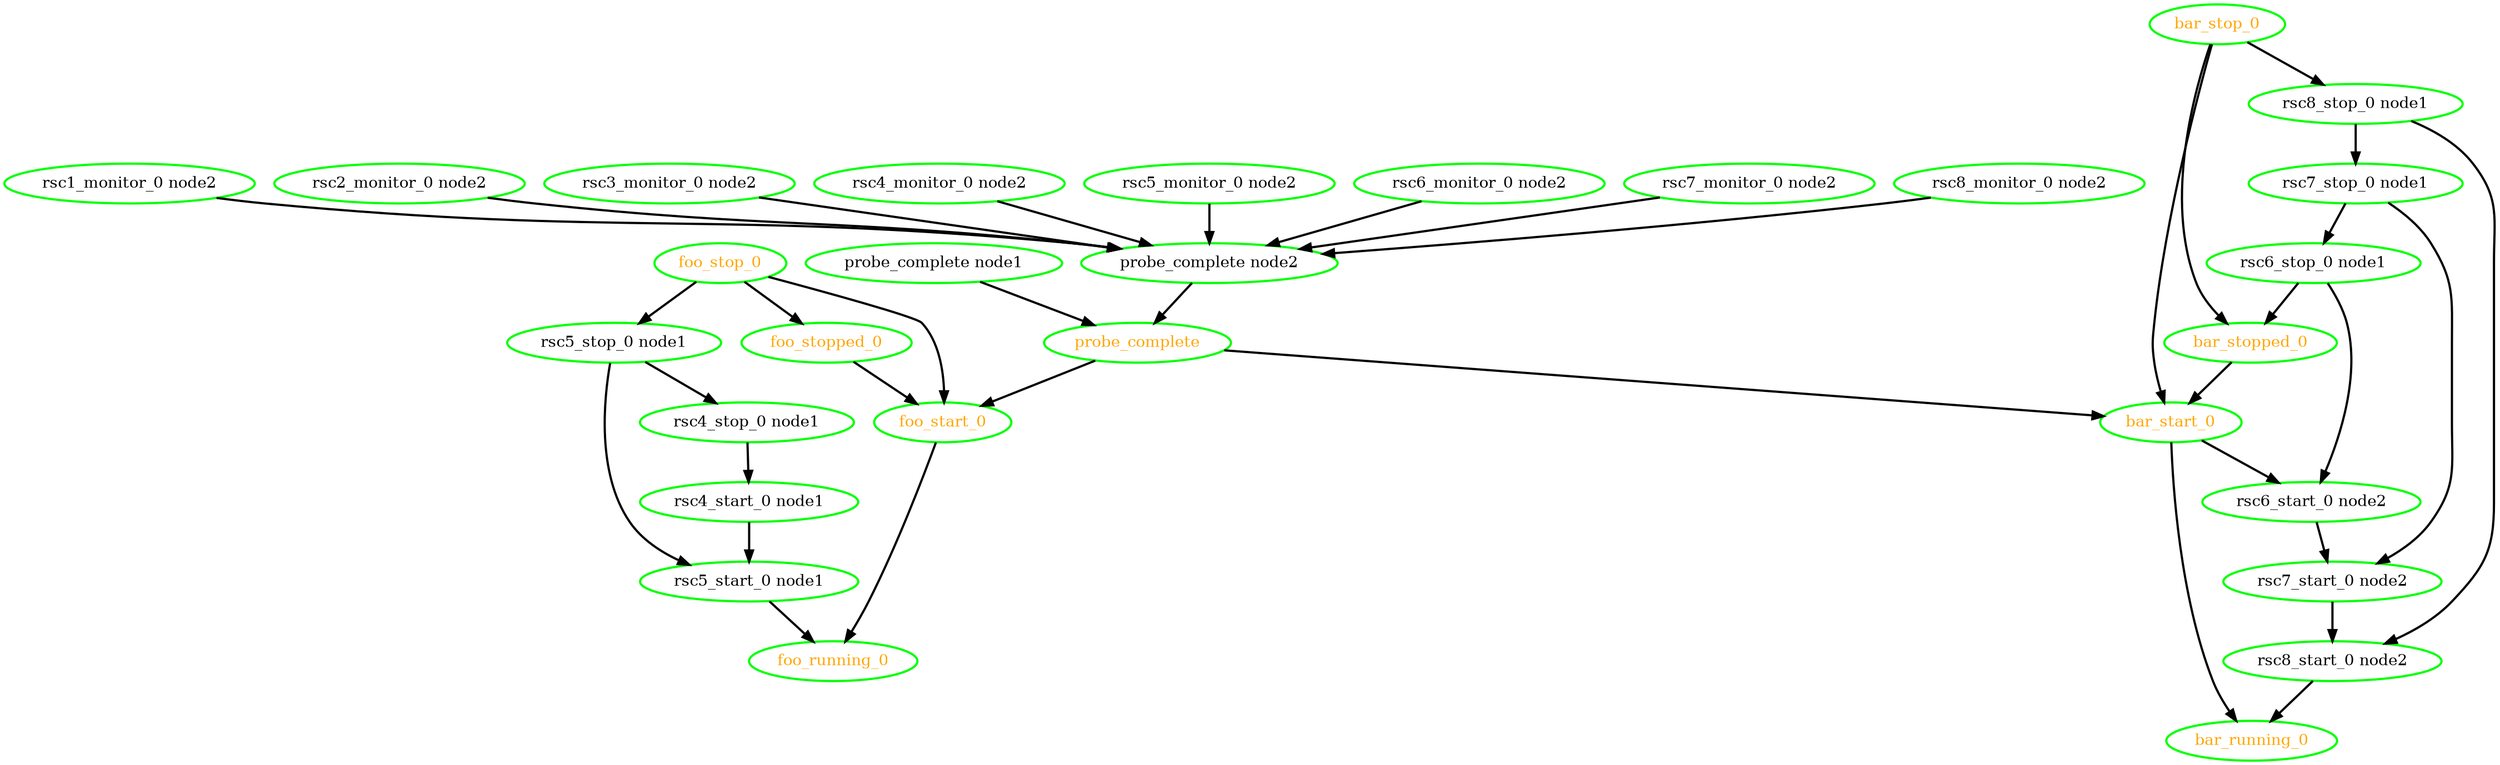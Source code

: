 digraph "g" {
	size = "30,30"
"rsc4_stop_0 node1" [ style=bold color="green" fontcolor="black" ]
"rsc7_stop_0 node1" [ style=bold color="green" fontcolor="black" ]
"probe_complete" [ style=bold color="green" fontcolor="orange" ]
"probe_complete node1" [ style=bold color="green" fontcolor="black" ]
"probe_complete node2" [ style=bold color="green" fontcolor="black" ]
"rsc1_monitor_0 node2" [ style=bold color="green" fontcolor="black" ]
"rsc2_monitor_0 node2" [ style=bold color="green" fontcolor="black" ]
"rsc3_monitor_0 node2" [ style=bold color="green" fontcolor="black" ]
"rsc4_monitor_0 node2" [ style=bold color="green" fontcolor="black" ]
"rsc5_monitor_0 node2" [ style=bold color="green" fontcolor="black" ]
"rsc6_monitor_0 node2" [ style=bold color="green" fontcolor="black" ]
"rsc7_monitor_0 node2" [ style=bold color="green" fontcolor="black" ]
"rsc8_monitor_0 node2" [ style=bold color="green" fontcolor="black" ]
"rsc5_stop_0 node1" [ style=bold color="green" fontcolor="black" ]
"rsc5_start_0 node1" [ style=bold color="green" fontcolor="black" ]
"rsc4_start_0 node1" [ style=bold color="green" fontcolor="black" ]
"foo_start_0" [ style=bold color="green" fontcolor="orange" ]
"foo_running_0" [ style=bold color="green" fontcolor="orange" ]
"foo_stop_0" [ style=bold color="green" fontcolor="orange" ]
"foo_stopped_0" [ style=bold color="green" fontcolor="orange" ]
"rsc8_stop_0 node1" [ style=bold color="green" fontcolor="black" ]
"rsc8_start_0 node2" [ style=bold color="green" fontcolor="black" ]
"rsc7_start_0 node2" [ style=bold color="green" fontcolor="black" ]
"rsc6_stop_0 node1" [ style=bold color="green" fontcolor="black" ]
"rsc6_start_0 node2" [ style=bold color="green" fontcolor="black" ]
"bar_start_0" [ style=bold color="green" fontcolor="orange" ]
"bar_running_0" [ style=bold color="green" fontcolor="orange" ]
"bar_stop_0" [ style=bold color="green" fontcolor="orange" ]
"bar_stopped_0" [ style=bold color="green" fontcolor="orange" ]
"rsc5_stop_0 node1" -> "rsc4_stop_0 node1" [ style = bold]
"rsc8_stop_0 node1" -> "rsc7_stop_0 node1" [ style = bold]
"probe_complete node1" -> "probe_complete" [ style = bold]
"probe_complete node2" -> "probe_complete" [ style = bold]
"rsc1_monitor_0 node2" -> "probe_complete node2" [ style = bold]
"rsc2_monitor_0 node2" -> "probe_complete node2" [ style = bold]
"rsc3_monitor_0 node2" -> "probe_complete node2" [ style = bold]
"rsc4_monitor_0 node2" -> "probe_complete node2" [ style = bold]
"rsc5_monitor_0 node2" -> "probe_complete node2" [ style = bold]
"rsc6_monitor_0 node2" -> "probe_complete node2" [ style = bold]
"rsc7_monitor_0 node2" -> "probe_complete node2" [ style = bold]
"rsc8_monitor_0 node2" -> "probe_complete node2" [ style = bold]
"foo_stop_0" -> "rsc5_stop_0 node1" [ style = bold]
"rsc5_stop_0 node1" -> "rsc5_start_0 node1" [ style = bold]
"rsc4_start_0 node1" -> "rsc5_start_0 node1" [ style = bold]
"rsc4_stop_0 node1" -> "rsc4_start_0 node1" [ style = bold]
"probe_complete" -> "foo_start_0" [ style = bold]
"foo_stop_0" -> "foo_start_0" [ style = bold]
"foo_stopped_0" -> "foo_start_0" [ style = bold]
"rsc5_start_0 node1" -> "foo_running_0" [ style = bold]
"foo_start_0" -> "foo_running_0" [ style = bold]
"foo_stop_0" -> "foo_stopped_0" [ style = bold]
"bar_stop_0" -> "rsc8_stop_0 node1" [ style = bold]
"rsc8_stop_0 node1" -> "rsc8_start_0 node2" [ style = bold]
"rsc7_start_0 node2" -> "rsc8_start_0 node2" [ style = bold]
"rsc7_stop_0 node1" -> "rsc7_start_0 node2" [ style = bold]
"rsc6_start_0 node2" -> "rsc7_start_0 node2" [ style = bold]
"rsc7_stop_0 node1" -> "rsc6_stop_0 node1" [ style = bold]
"rsc6_stop_0 node1" -> "rsc6_start_0 node2" [ style = bold]
"bar_start_0" -> "rsc6_start_0 node2" [ style = bold]
"probe_complete" -> "bar_start_0" [ style = bold]
"bar_stop_0" -> "bar_start_0" [ style = bold]
"bar_stopped_0" -> "bar_start_0" [ style = bold]
"rsc8_start_0 node2" -> "bar_running_0" [ style = bold]
"bar_start_0" -> "bar_running_0" [ style = bold]
"rsc6_stop_0 node1" -> "bar_stopped_0" [ style = bold]
"bar_stop_0" -> "bar_stopped_0" [ style = bold]
}
